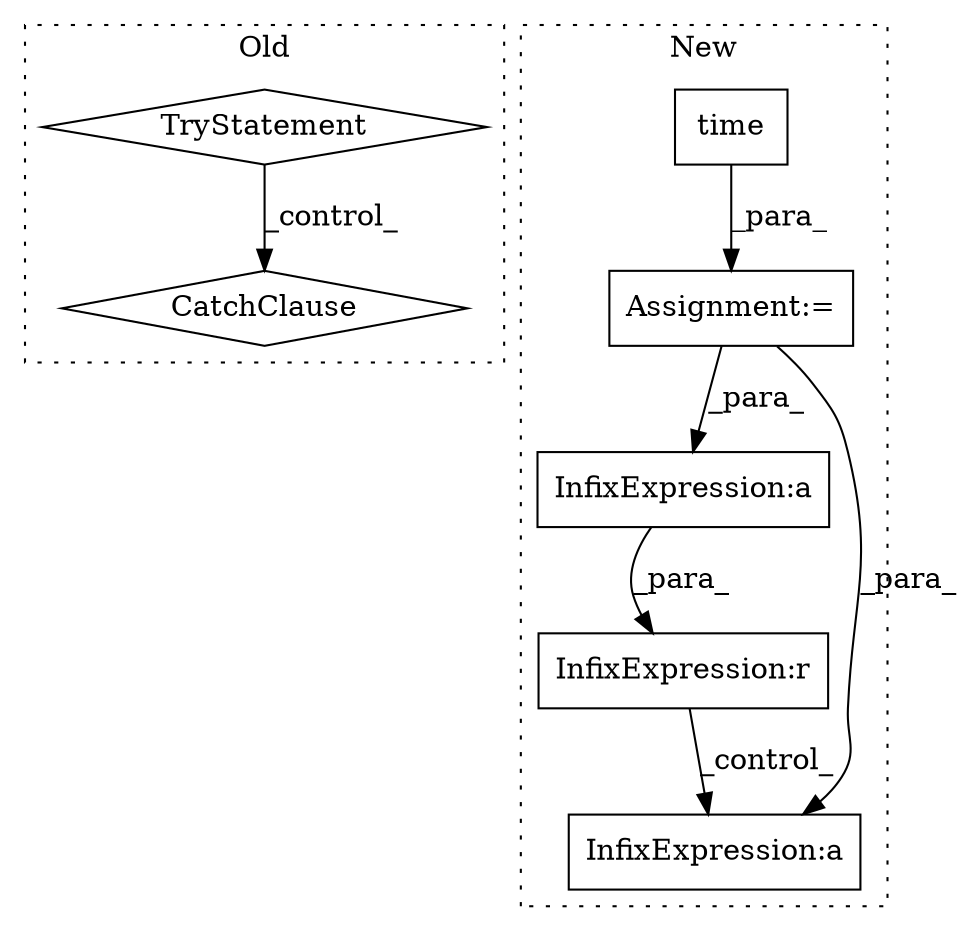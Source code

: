 digraph G {
subgraph cluster0 {
1 [label="CatchClause" a="12" s="6441,6476" l="11,2" shape="diamond"];
3 [label="TryStatement" a="54" s="6210" l="4" shape="diamond"];
label = "Old";
style="dotted";
}
subgraph cluster1 {
2 [label="time" a="32" s="6032" l="6" shape="box"];
4 [label="Assignment:=" a="7" s="6026" l="1" shape="box"];
5 [label="InfixExpression:a" a="27" s="6064" l="3" shape="box"];
6 [label="InfixExpression:a" a="27" s="6288" l="3" shape="box"];
7 [label="InfixExpression:r" a="27" s="6078" l="4" shape="box"];
label = "New";
style="dotted";
}
2 -> 4 [label="_para_"];
3 -> 1 [label="_control_"];
4 -> 6 [label="_para_"];
4 -> 5 [label="_para_"];
5 -> 7 [label="_para_"];
7 -> 6 [label="_control_"];
}